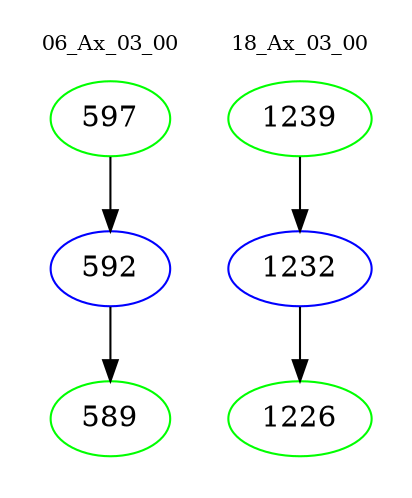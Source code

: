 digraph{
subgraph cluster_0 {
color = white
label = "06_Ax_03_00";
fontsize=10;
T0_597 [label="597", color="green"]
T0_597 -> T0_592 [color="black"]
T0_592 [label="592", color="blue"]
T0_592 -> T0_589 [color="black"]
T0_589 [label="589", color="green"]
}
subgraph cluster_1 {
color = white
label = "18_Ax_03_00";
fontsize=10;
T1_1239 [label="1239", color="green"]
T1_1239 -> T1_1232 [color="black"]
T1_1232 [label="1232", color="blue"]
T1_1232 -> T1_1226 [color="black"]
T1_1226 [label="1226", color="green"]
}
}

